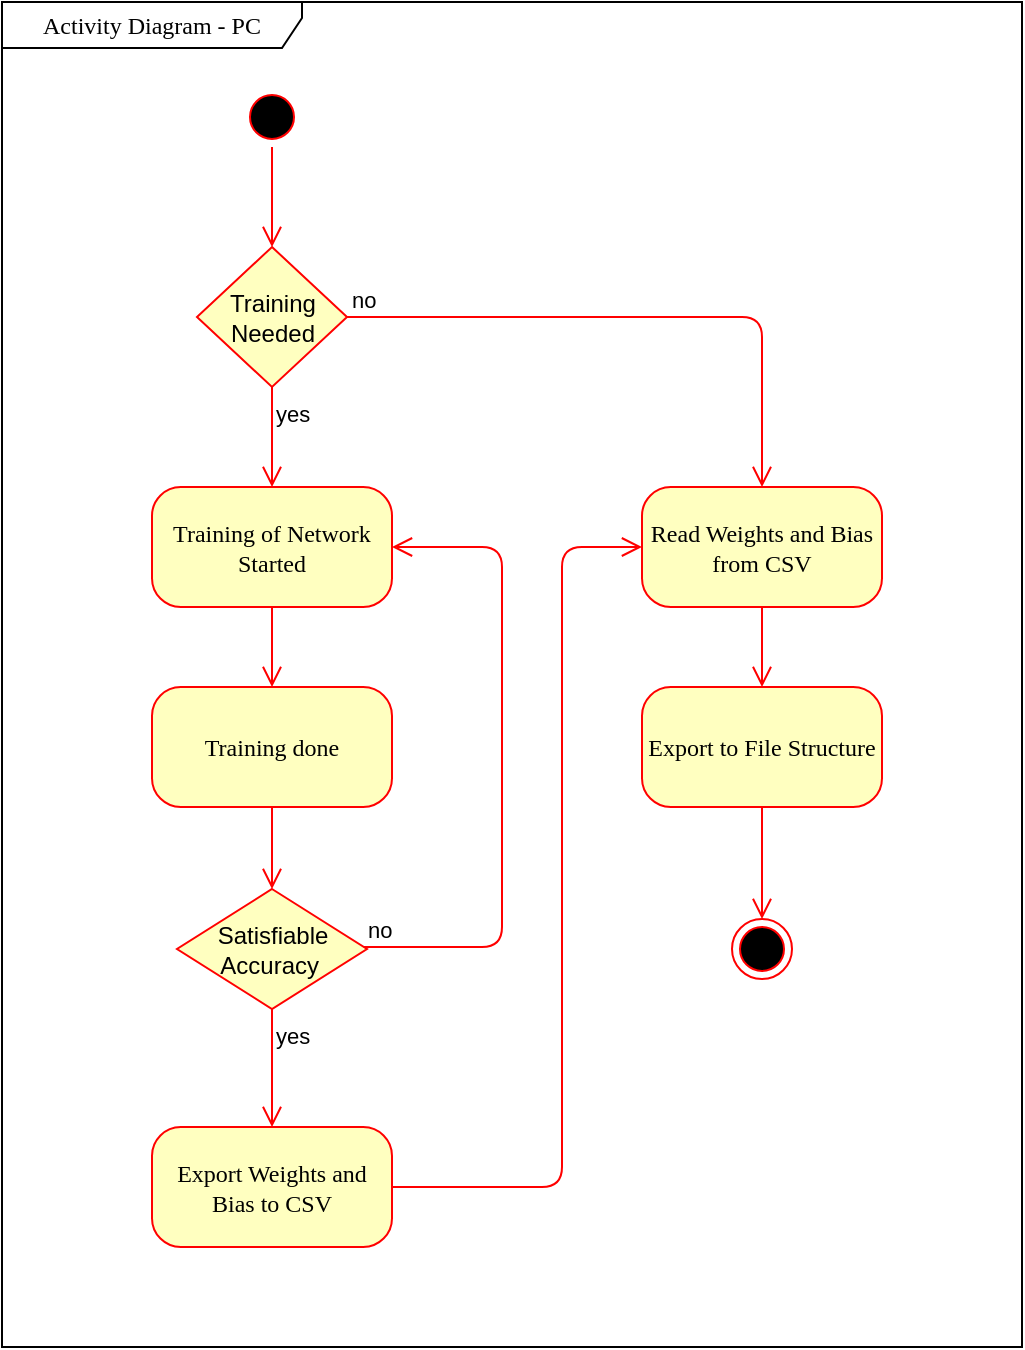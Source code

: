 <mxfile version="17.5.0" type="github">
  <diagram name="Page-1" id="58cdce13-f638-feb5-8d6f-7d28b1aa9fa0">
    <mxGraphModel dx="1422" dy="762" grid="1" gridSize="10" guides="1" tooltips="1" connect="1" arrows="1" fold="1" page="1" pageScale="1" pageWidth="1100" pageHeight="850" background="none" math="0" shadow="0">
      <root>
        <mxCell id="0" />
        <mxCell id="1" parent="0" />
        <mxCell id="382b91b5511bd0f7-1" value="" style="ellipse;html=1;shape=startState;fillColor=#000000;strokeColor=#ff0000;rounded=1;shadow=0;comic=0;labelBackgroundColor=none;fontFamily=Verdana;fontSize=12;fontColor=#000000;align=center;direction=south;" parent="1" vertex="1">
          <mxGeometry x="160" y="82.5" width="30" height="30" as="geometry" />
        </mxCell>
        <mxCell id="382b91b5511bd0f7-6" value="Training of Network Started" style="rounded=1;whiteSpace=wrap;html=1;arcSize=24;fillColor=#ffffc0;strokeColor=#ff0000;shadow=0;comic=0;labelBackgroundColor=none;fontFamily=Verdana;fontSize=12;fontColor=#000000;align=center;" parent="1" vertex="1">
          <mxGeometry x="115" y="282.5" width="120" height="60" as="geometry" />
        </mxCell>
        <mxCell id="2a3bc250acf0617d-8" value="Activity Diagram - PC" style="shape=umlFrame;whiteSpace=wrap;html=1;rounded=1;shadow=0;comic=0;labelBackgroundColor=none;strokeWidth=1;fontFamily=Verdana;fontSize=12;align=center;width=150;height=23;" parent="1" vertex="1">
          <mxGeometry x="40" y="40" width="510" height="672.5" as="geometry" />
        </mxCell>
        <mxCell id="zS0KnnpCiOzsgn56LhpP-1" value="Training done" style="rounded=1;whiteSpace=wrap;html=1;arcSize=24;fillColor=#ffffc0;strokeColor=#ff0000;shadow=0;comic=0;labelBackgroundColor=none;fontFamily=Verdana;fontSize=12;fontColor=#000000;align=center;" vertex="1" parent="1">
          <mxGeometry x="115" y="382.5" width="120" height="60" as="geometry" />
        </mxCell>
        <mxCell id="zS0KnnpCiOzsgn56LhpP-2" style="edgeStyle=elbowEdgeStyle;html=1;labelBackgroundColor=none;endArrow=open;endSize=8;strokeColor=#ff0000;fontFamily=Verdana;fontSize=12;align=left;exitX=0.5;exitY=1;exitDx=0;exitDy=0;entryX=0.5;entryY=0;entryDx=0;entryDy=0;" edge="1" parent="1" source="382b91b5511bd0f7-6" target="zS0KnnpCiOzsgn56LhpP-1">
          <mxGeometry relative="1" as="geometry">
            <mxPoint x="975" y="264.5" as="sourcePoint" />
            <mxPoint x="975" y="344.5" as="targetPoint" />
          </mxGeometry>
        </mxCell>
        <mxCell id="zS0KnnpCiOzsgn56LhpP-3" value="Satisfiable Accuracy&amp;nbsp;" style="rhombus;whiteSpace=wrap;html=1;fillColor=#ffffc0;strokeColor=#ff0000;" vertex="1" parent="1">
          <mxGeometry x="127.5" y="483.5" width="95" height="60" as="geometry" />
        </mxCell>
        <mxCell id="zS0KnnpCiOzsgn56LhpP-4" value="no" style="edgeStyle=orthogonalEdgeStyle;html=1;align=left;verticalAlign=bottom;endArrow=open;endSize=8;strokeColor=#ff0000;rounded=1;entryX=1;entryY=0.5;entryDx=0;entryDy=0;" edge="1" source="zS0KnnpCiOzsgn56LhpP-3" parent="1" target="382b91b5511bd0f7-6">
          <mxGeometry x="-1" relative="1" as="geometry">
            <mxPoint x="310" y="522.5" as="targetPoint" />
            <Array as="points">
              <mxPoint x="290" y="512.5" />
              <mxPoint x="290" y="312.5" />
            </Array>
          </mxGeometry>
        </mxCell>
        <mxCell id="zS0KnnpCiOzsgn56LhpP-5" value="yes" style="edgeStyle=orthogonalEdgeStyle;html=1;align=left;verticalAlign=top;endArrow=open;endSize=8;strokeColor=#ff0000;rounded=0;entryX=0.5;entryY=0;entryDx=0;entryDy=0;" edge="1" source="zS0KnnpCiOzsgn56LhpP-3" parent="1" target="zS0KnnpCiOzsgn56LhpP-7">
          <mxGeometry x="-1" relative="1" as="geometry">
            <mxPoint x="170" y="583.5" as="targetPoint" />
          </mxGeometry>
        </mxCell>
        <mxCell id="zS0KnnpCiOzsgn56LhpP-6" style="edgeStyle=elbowEdgeStyle;html=1;labelBackgroundColor=none;endArrow=open;endSize=8;strokeColor=#ff0000;fontFamily=Verdana;fontSize=12;align=left;exitX=0.5;exitY=1;exitDx=0;exitDy=0;entryX=0.5;entryY=0;entryDx=0;entryDy=0;" edge="1" parent="1" source="zS0KnnpCiOzsgn56LhpP-1" target="zS0KnnpCiOzsgn56LhpP-3">
          <mxGeometry relative="1" as="geometry">
            <mxPoint x="975" y="245.5" as="sourcePoint" />
            <mxPoint x="160" y="452.5" as="targetPoint" />
          </mxGeometry>
        </mxCell>
        <mxCell id="zS0KnnpCiOzsgn56LhpP-7" value="Export Weights and Bias to CSV" style="rounded=1;whiteSpace=wrap;html=1;arcSize=24;fillColor=#ffffc0;strokeColor=#ff0000;shadow=0;comic=0;labelBackgroundColor=none;fontFamily=Verdana;fontSize=12;fontColor=#000000;align=center;" vertex="1" parent="1">
          <mxGeometry x="115" y="602.5" width="120" height="60" as="geometry" />
        </mxCell>
        <mxCell id="zS0KnnpCiOzsgn56LhpP-8" value="Read Weights and Bias from CSV" style="rounded=1;whiteSpace=wrap;html=1;arcSize=24;fillColor=#ffffc0;strokeColor=#ff0000;shadow=0;comic=0;labelBackgroundColor=none;fontFamily=Verdana;fontSize=12;fontColor=#000000;align=center;" vertex="1" parent="1">
          <mxGeometry x="360" y="282.5" width="120" height="60" as="geometry" />
        </mxCell>
        <mxCell id="zS0KnnpCiOzsgn56LhpP-9" value="Training Needed" style="rhombus;whiteSpace=wrap;html=1;fillColor=#ffffc0;strokeColor=#ff0000;" vertex="1" parent="1">
          <mxGeometry x="137.5" y="162.5" width="75" height="70" as="geometry" />
        </mxCell>
        <mxCell id="zS0KnnpCiOzsgn56LhpP-10" value="no" style="edgeStyle=orthogonalEdgeStyle;html=1;align=left;verticalAlign=bottom;endArrow=open;endSize=8;strokeColor=#ff0000;rounded=1;entryX=0.5;entryY=0;entryDx=0;entryDy=0;" edge="1" source="zS0KnnpCiOzsgn56LhpP-9" parent="1" target="zS0KnnpCiOzsgn56LhpP-8">
          <mxGeometry x="-1" relative="1" as="geometry">
            <mxPoint x="470" y="164.5" as="targetPoint" />
          </mxGeometry>
        </mxCell>
        <mxCell id="zS0KnnpCiOzsgn56LhpP-11" value="yes" style="edgeStyle=orthogonalEdgeStyle;html=1;align=left;verticalAlign=top;endArrow=open;endSize=8;strokeColor=#ff0000;rounded=0;entryX=0.5;entryY=0;entryDx=0;entryDy=0;" edge="1" source="zS0KnnpCiOzsgn56LhpP-9" parent="1" target="382b91b5511bd0f7-6">
          <mxGeometry x="-1" relative="1" as="geometry">
            <mxPoint x="330" y="244.5" as="targetPoint" />
          </mxGeometry>
        </mxCell>
        <mxCell id="zS0KnnpCiOzsgn56LhpP-14" style="edgeStyle=elbowEdgeStyle;html=1;labelBackgroundColor=none;endArrow=open;endSize=8;strokeColor=#ff0000;fontFamily=Verdana;fontSize=12;align=left;exitX=1;exitY=0.5;exitDx=0;exitDy=0;entryX=0.5;entryY=0;entryDx=0;entryDy=0;" edge="1" parent="1" source="382b91b5511bd0f7-1" target="zS0KnnpCiOzsgn56LhpP-9">
          <mxGeometry relative="1" as="geometry">
            <mxPoint x="975" y="144.5" as="sourcePoint" />
            <mxPoint x="975" y="224.5" as="targetPoint" />
          </mxGeometry>
        </mxCell>
        <mxCell id="zS0KnnpCiOzsgn56LhpP-15" style="edgeStyle=elbowEdgeStyle;html=1;labelBackgroundColor=none;endArrow=open;endSize=8;strokeColor=#ff0000;fontFamily=Verdana;fontSize=12;align=left;exitX=1;exitY=0.5;exitDx=0;exitDy=0;entryX=0;entryY=0.5;entryDx=0;entryDy=0;" edge="1" parent="1" source="zS0KnnpCiOzsgn56LhpP-7" target="zS0KnnpCiOzsgn56LhpP-8">
          <mxGeometry relative="1" as="geometry">
            <mxPoint x="985" y="154.5" as="sourcePoint" />
            <mxPoint x="985" y="234.5" as="targetPoint" />
            <Array as="points">
              <mxPoint x="320" y="472.5" />
            </Array>
          </mxGeometry>
        </mxCell>
        <mxCell id="zS0KnnpCiOzsgn56LhpP-16" value="Export to File Structure" style="rounded=1;whiteSpace=wrap;html=1;arcSize=24;fillColor=#ffffc0;strokeColor=#ff0000;shadow=0;comic=0;labelBackgroundColor=none;fontFamily=Verdana;fontSize=12;fontColor=#000000;align=center;" vertex="1" parent="1">
          <mxGeometry x="360" y="382.5" width="120" height="60" as="geometry" />
        </mxCell>
        <mxCell id="zS0KnnpCiOzsgn56LhpP-17" style="edgeStyle=elbowEdgeStyle;html=1;labelBackgroundColor=none;endArrow=open;endSize=8;strokeColor=#ff0000;fontFamily=Verdana;fontSize=12;align=left;exitX=0.5;exitY=1;exitDx=0;exitDy=0;entryX=0.5;entryY=0;entryDx=0;entryDy=0;" edge="1" parent="1" source="zS0KnnpCiOzsgn56LhpP-8" target="zS0KnnpCiOzsgn56LhpP-16">
          <mxGeometry relative="1" as="geometry">
            <mxPoint x="245" y="642.5" as="sourcePoint" />
            <mxPoint x="370" y="322.5" as="targetPoint" />
            <Array as="points" />
          </mxGeometry>
        </mxCell>
        <mxCell id="zS0KnnpCiOzsgn56LhpP-18" style="edgeStyle=elbowEdgeStyle;html=1;labelBackgroundColor=none;endArrow=open;endSize=8;strokeColor=#ff0000;fontFamily=Verdana;fontSize=12;align=left;exitX=0.5;exitY=1;exitDx=0;exitDy=0;" edge="1" parent="1" target="zS0KnnpCiOzsgn56LhpP-19" source="zS0KnnpCiOzsgn56LhpP-16">
          <mxGeometry relative="1" as="geometry">
            <mxPoint x="420" y="458.5" as="sourcePoint" />
          </mxGeometry>
        </mxCell>
        <mxCell id="zS0KnnpCiOzsgn56LhpP-19" value="" style="ellipse;html=1;shape=endState;fillColor=#000000;strokeColor=#ff0000;rounded=1;shadow=0;comic=0;labelBackgroundColor=none;fontFamily=Verdana;fontSize=12;fontColor=#000000;align=center;" vertex="1" parent="1">
          <mxGeometry x="405" y="498.5" width="30" height="30" as="geometry" />
        </mxCell>
      </root>
    </mxGraphModel>
  </diagram>
</mxfile>
